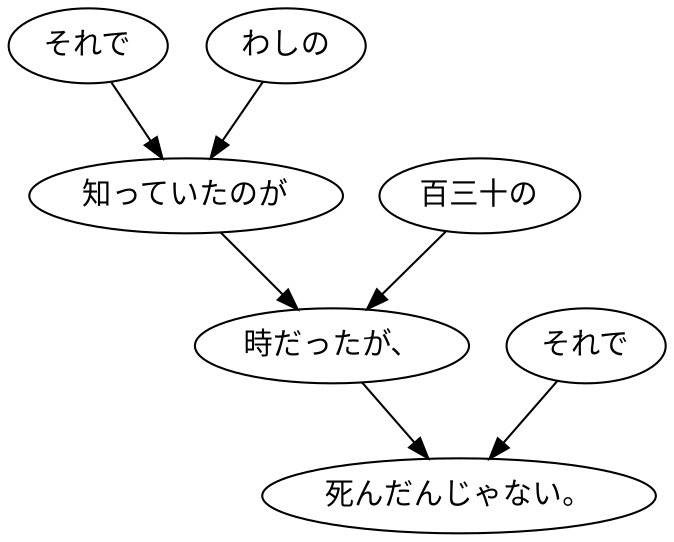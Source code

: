 digraph graph4375 {
	node0 [label="それで"];
	node1 [label="わしの"];
	node2 [label="知っていたのが"];
	node3 [label="百三十の"];
	node4 [label="時だったが、"];
	node5 [label="それで"];
	node6 [label="死んだんじゃない。"];
	node0 -> node2;
	node1 -> node2;
	node2 -> node4;
	node3 -> node4;
	node4 -> node6;
	node5 -> node6;
}
